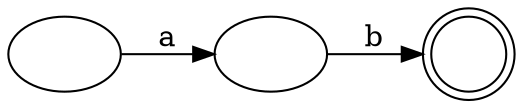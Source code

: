 digraph { 
	rankdir=LR
			{
				-1 [shape=doublecircle][label=""]
			}
			node[label=""] 932632279 -> 267573700 [label=a]
node[label=""] 267573700 -> -1 [label=b] 
		}
